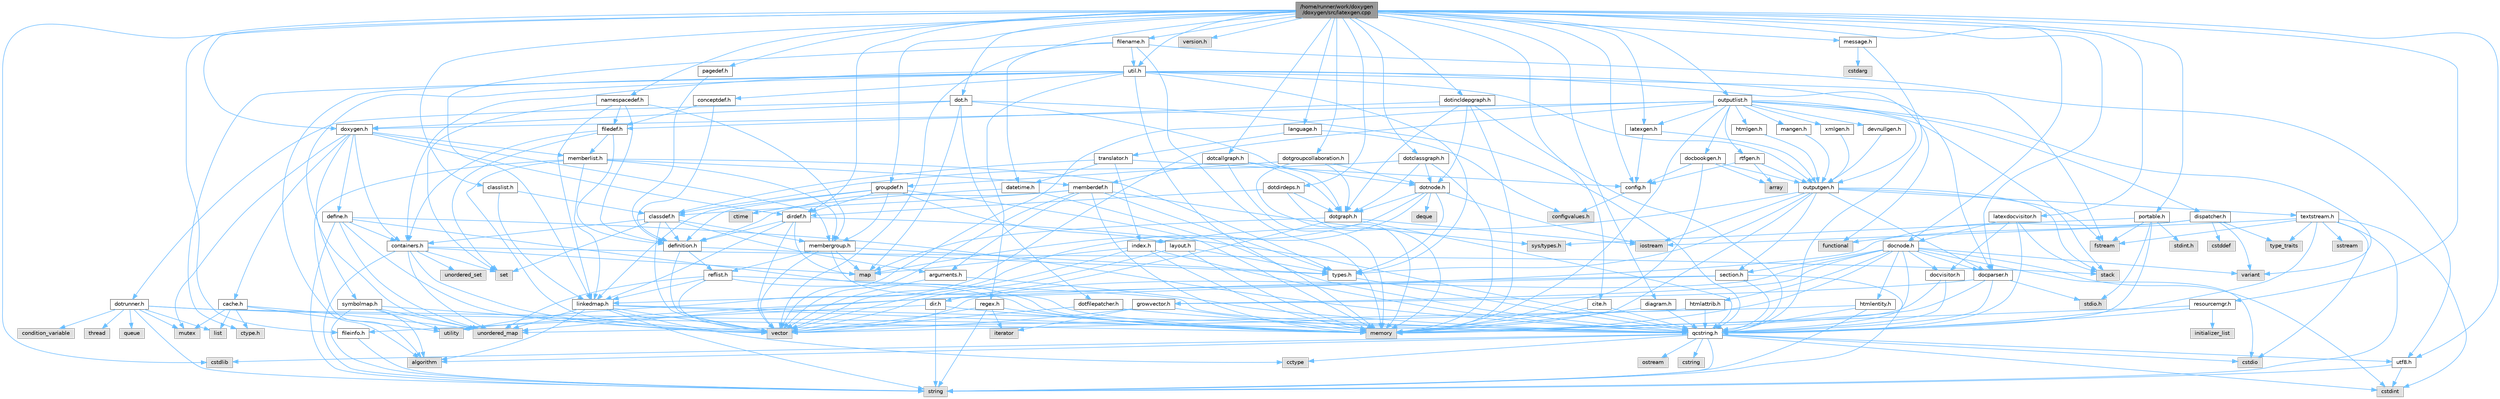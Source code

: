 digraph "/home/runner/work/doxygen/doxygen/src/latexgen.cpp"
{
 // INTERACTIVE_SVG=YES
 // LATEX_PDF_SIZE
  bgcolor="transparent";
  edge [fontname=Helvetica,fontsize=10,labelfontname=Helvetica,labelfontsize=10];
  node [fontname=Helvetica,fontsize=10,shape=box,height=0.2,width=0.4];
  Node1 [label="/home/runner/work/doxygen\l/doxygen/src/latexgen.cpp",height=0.2,width=0.4,color="gray40", fillcolor="grey60", style="filled", fontcolor="black",tooltip=" "];
  Node1 -> Node2 [color="steelblue1",style="solid"];
  Node2 [label="cstdlib",height=0.2,width=0.4,color="grey60", fillcolor="#E0E0E0", style="filled",tooltip=" "];
  Node1 -> Node3 [color="steelblue1",style="solid"];
  Node3 [label="latexgen.h",height=0.2,width=0.4,color="grey40", fillcolor="white", style="filled",URL="$d6/d9c/latexgen_8h.html",tooltip=" "];
  Node3 -> Node4 [color="steelblue1",style="solid"];
  Node4 [label="config.h",height=0.2,width=0.4,color="grey40", fillcolor="white", style="filled",URL="$db/d16/config_8h.html",tooltip=" "];
  Node4 -> Node5 [color="steelblue1",style="solid"];
  Node5 [label="configvalues.h",height=0.2,width=0.4,color="grey60", fillcolor="#E0E0E0", style="filled",tooltip=" "];
  Node3 -> Node6 [color="steelblue1",style="solid"];
  Node6 [label="outputgen.h",height=0.2,width=0.4,color="grey40", fillcolor="white", style="filled",URL="$df/d06/outputgen_8h.html",tooltip=" "];
  Node6 -> Node7 [color="steelblue1",style="solid"];
  Node7 [label="memory",height=0.2,width=0.4,color="grey60", fillcolor="#E0E0E0", style="filled",tooltip=" "];
  Node6 -> Node8 [color="steelblue1",style="solid"];
  Node8 [label="stack",height=0.2,width=0.4,color="grey60", fillcolor="#E0E0E0", style="filled",tooltip=" "];
  Node6 -> Node9 [color="steelblue1",style="solid"];
  Node9 [label="iostream",height=0.2,width=0.4,color="grey60", fillcolor="#E0E0E0", style="filled",tooltip=" "];
  Node6 -> Node10 [color="steelblue1",style="solid"];
  Node10 [label="fstream",height=0.2,width=0.4,color="grey60", fillcolor="#E0E0E0", style="filled",tooltip=" "];
  Node6 -> Node11 [color="steelblue1",style="solid"];
  Node11 [label="types.h",height=0.2,width=0.4,color="grey40", fillcolor="white", style="filled",URL="$d9/d49/types_8h.html",tooltip="This file contains a number of basic enums and types."];
  Node11 -> Node12 [color="steelblue1",style="solid"];
  Node12 [label="qcstring.h",height=0.2,width=0.4,color="grey40", fillcolor="white", style="filled",URL="$d7/d5c/qcstring_8h.html",tooltip=" "];
  Node12 -> Node13 [color="steelblue1",style="solid"];
  Node13 [label="string",height=0.2,width=0.4,color="grey60", fillcolor="#E0E0E0", style="filled",tooltip=" "];
  Node12 -> Node14 [color="steelblue1",style="solid"];
  Node14 [label="algorithm",height=0.2,width=0.4,color="grey60", fillcolor="#E0E0E0", style="filled",tooltip=" "];
  Node12 -> Node15 [color="steelblue1",style="solid"];
  Node15 [label="cctype",height=0.2,width=0.4,color="grey60", fillcolor="#E0E0E0", style="filled",tooltip=" "];
  Node12 -> Node16 [color="steelblue1",style="solid"];
  Node16 [label="cstring",height=0.2,width=0.4,color="grey60", fillcolor="#E0E0E0", style="filled",tooltip=" "];
  Node12 -> Node17 [color="steelblue1",style="solid"];
  Node17 [label="cstdio",height=0.2,width=0.4,color="grey60", fillcolor="#E0E0E0", style="filled",tooltip=" "];
  Node12 -> Node2 [color="steelblue1",style="solid"];
  Node12 -> Node18 [color="steelblue1",style="solid"];
  Node18 [label="cstdint",height=0.2,width=0.4,color="grey60", fillcolor="#E0E0E0", style="filled",tooltip=" "];
  Node12 -> Node19 [color="steelblue1",style="solid"];
  Node19 [label="ostream",height=0.2,width=0.4,color="grey60", fillcolor="#E0E0E0", style="filled",tooltip=" "];
  Node12 -> Node20 [color="steelblue1",style="solid"];
  Node20 [label="utf8.h",height=0.2,width=0.4,color="grey40", fillcolor="white", style="filled",URL="$db/d7c/utf8_8h.html",tooltip="Various UTF8 related helper functions."];
  Node20 -> Node18 [color="steelblue1",style="solid"];
  Node20 -> Node13 [color="steelblue1",style="solid"];
  Node6 -> Node21 [color="steelblue1",style="solid"];
  Node21 [label="index.h",height=0.2,width=0.4,color="grey40", fillcolor="white", style="filled",URL="$d1/db5/index_8h.html",tooltip=" "];
  Node21 -> Node7 [color="steelblue1",style="solid"];
  Node21 -> Node22 [color="steelblue1",style="solid"];
  Node22 [label="vector",height=0.2,width=0.4,color="grey60", fillcolor="#E0E0E0", style="filled",tooltip=" "];
  Node21 -> Node23 [color="steelblue1",style="solid"];
  Node23 [label="map",height=0.2,width=0.4,color="grey60", fillcolor="#E0E0E0", style="filled",tooltip=" "];
  Node21 -> Node12 [color="steelblue1",style="solid"];
  Node6 -> Node24 [color="steelblue1",style="solid"];
  Node24 [label="section.h",height=0.2,width=0.4,color="grey40", fillcolor="white", style="filled",URL="$d1/d2a/section_8h.html",tooltip=" "];
  Node24 -> Node13 [color="steelblue1",style="solid"];
  Node24 -> Node25 [color="steelblue1",style="solid"];
  Node25 [label="unordered_map",height=0.2,width=0.4,color="grey60", fillcolor="#E0E0E0", style="filled",tooltip=" "];
  Node24 -> Node12 [color="steelblue1",style="solid"];
  Node24 -> Node26 [color="steelblue1",style="solid"];
  Node26 [label="linkedmap.h",height=0.2,width=0.4,color="grey40", fillcolor="white", style="filled",URL="$da/de1/linkedmap_8h.html",tooltip=" "];
  Node26 -> Node25 [color="steelblue1",style="solid"];
  Node26 -> Node22 [color="steelblue1",style="solid"];
  Node26 -> Node7 [color="steelblue1",style="solid"];
  Node26 -> Node13 [color="steelblue1",style="solid"];
  Node26 -> Node14 [color="steelblue1",style="solid"];
  Node26 -> Node15 [color="steelblue1",style="solid"];
  Node26 -> Node12 [color="steelblue1",style="solid"];
  Node6 -> Node27 [color="steelblue1",style="solid"];
  Node27 [label="textstream.h",height=0.2,width=0.4,color="grey40", fillcolor="white", style="filled",URL="$d4/d7d/textstream_8h.html",tooltip=" "];
  Node27 -> Node13 [color="steelblue1",style="solid"];
  Node27 -> Node9 [color="steelblue1",style="solid"];
  Node27 -> Node28 [color="steelblue1",style="solid"];
  Node28 [label="sstream",height=0.2,width=0.4,color="grey60", fillcolor="#E0E0E0", style="filled",tooltip=" "];
  Node27 -> Node18 [color="steelblue1",style="solid"];
  Node27 -> Node17 [color="steelblue1",style="solid"];
  Node27 -> Node10 [color="steelblue1",style="solid"];
  Node27 -> Node29 [color="steelblue1",style="solid"];
  Node29 [label="type_traits",height=0.2,width=0.4,color="grey60", fillcolor="#E0E0E0", style="filled",tooltip=" "];
  Node27 -> Node12 [color="steelblue1",style="solid"];
  Node6 -> Node30 [color="steelblue1",style="solid"];
  Node30 [label="docparser.h",height=0.2,width=0.4,color="grey40", fillcolor="white", style="filled",URL="$de/d9c/docparser_8h.html",tooltip=" "];
  Node30 -> Node31 [color="steelblue1",style="solid"];
  Node31 [label="stdio.h",height=0.2,width=0.4,color="grey60", fillcolor="#E0E0E0", style="filled",tooltip=" "];
  Node30 -> Node7 [color="steelblue1",style="solid"];
  Node30 -> Node12 [color="steelblue1",style="solid"];
  Node30 -> Node32 [color="steelblue1",style="solid"];
  Node32 [label="growvector.h",height=0.2,width=0.4,color="grey40", fillcolor="white", style="filled",URL="$d7/d50/growvector_8h.html",tooltip=" "];
  Node32 -> Node22 [color="steelblue1",style="solid"];
  Node32 -> Node7 [color="steelblue1",style="solid"];
  Node32 -> Node33 [color="steelblue1",style="solid"];
  Node33 [label="iterator",height=0.2,width=0.4,color="grey60", fillcolor="#E0E0E0", style="filled",tooltip=" "];
  Node1 -> Node4 [color="steelblue1",style="solid"];
  Node1 -> Node34 [color="steelblue1",style="solid"];
  Node34 [label="message.h",height=0.2,width=0.4,color="grey40", fillcolor="white", style="filled",URL="$d2/d0d/message_8h.html",tooltip=" "];
  Node34 -> Node35 [color="steelblue1",style="solid"];
  Node35 [label="cstdarg",height=0.2,width=0.4,color="grey60", fillcolor="#E0E0E0", style="filled",tooltip=" "];
  Node34 -> Node12 [color="steelblue1",style="solid"];
  Node1 -> Node36 [color="steelblue1",style="solid"];
  Node36 [label="doxygen.h",height=0.2,width=0.4,color="grey40", fillcolor="white", style="filled",URL="$d1/da1/doxygen_8h.html",tooltip=" "];
  Node36 -> Node37 [color="steelblue1",style="solid"];
  Node37 [label="mutex",height=0.2,width=0.4,color="grey60", fillcolor="#E0E0E0", style="filled",tooltip=" "];
  Node36 -> Node38 [color="steelblue1",style="solid"];
  Node38 [label="containers.h",height=0.2,width=0.4,color="grey40", fillcolor="white", style="filled",URL="$d5/d75/containers_8h.html",tooltip=" "];
  Node38 -> Node22 [color="steelblue1",style="solid"];
  Node38 -> Node13 [color="steelblue1",style="solid"];
  Node38 -> Node39 [color="steelblue1",style="solid"];
  Node39 [label="set",height=0.2,width=0.4,color="grey60", fillcolor="#E0E0E0", style="filled",tooltip=" "];
  Node38 -> Node23 [color="steelblue1",style="solid"];
  Node38 -> Node40 [color="steelblue1",style="solid"];
  Node40 [label="unordered_set",height=0.2,width=0.4,color="grey60", fillcolor="#E0E0E0", style="filled",tooltip=" "];
  Node38 -> Node25 [color="steelblue1",style="solid"];
  Node38 -> Node8 [color="steelblue1",style="solid"];
  Node36 -> Node41 [color="steelblue1",style="solid"];
  Node41 [label="membergroup.h",height=0.2,width=0.4,color="grey40", fillcolor="white", style="filled",URL="$d9/d11/membergroup_8h.html",tooltip=" "];
  Node41 -> Node22 [color="steelblue1",style="solid"];
  Node41 -> Node23 [color="steelblue1",style="solid"];
  Node41 -> Node7 [color="steelblue1",style="solid"];
  Node41 -> Node11 [color="steelblue1",style="solid"];
  Node41 -> Node42 [color="steelblue1",style="solid"];
  Node42 [label="reflist.h",height=0.2,width=0.4,color="grey40", fillcolor="white", style="filled",URL="$d1/d02/reflist_8h.html",tooltip=" "];
  Node42 -> Node22 [color="steelblue1",style="solid"];
  Node42 -> Node25 [color="steelblue1",style="solid"];
  Node42 -> Node7 [color="steelblue1",style="solid"];
  Node42 -> Node12 [color="steelblue1",style="solid"];
  Node42 -> Node26 [color="steelblue1",style="solid"];
  Node36 -> Node43 [color="steelblue1",style="solid"];
  Node43 [label="dirdef.h",height=0.2,width=0.4,color="grey40", fillcolor="white", style="filled",URL="$d6/d15/dirdef_8h.html",tooltip=" "];
  Node43 -> Node22 [color="steelblue1",style="solid"];
  Node43 -> Node23 [color="steelblue1",style="solid"];
  Node43 -> Node12 [color="steelblue1",style="solid"];
  Node43 -> Node26 [color="steelblue1",style="solid"];
  Node43 -> Node44 [color="steelblue1",style="solid"];
  Node44 [label="definition.h",height=0.2,width=0.4,color="grey40", fillcolor="white", style="filled",URL="$df/da1/definition_8h.html",tooltip=" "];
  Node44 -> Node22 [color="steelblue1",style="solid"];
  Node44 -> Node11 [color="steelblue1",style="solid"];
  Node44 -> Node42 [color="steelblue1",style="solid"];
  Node36 -> Node45 [color="steelblue1",style="solid"];
  Node45 [label="memberlist.h",height=0.2,width=0.4,color="grey40", fillcolor="white", style="filled",URL="$dd/d78/memberlist_8h.html",tooltip=" "];
  Node45 -> Node22 [color="steelblue1",style="solid"];
  Node45 -> Node14 [color="steelblue1",style="solid"];
  Node45 -> Node46 [color="steelblue1",style="solid"];
  Node46 [label="memberdef.h",height=0.2,width=0.4,color="grey40", fillcolor="white", style="filled",URL="$d4/d46/memberdef_8h.html",tooltip=" "];
  Node46 -> Node22 [color="steelblue1",style="solid"];
  Node46 -> Node7 [color="steelblue1",style="solid"];
  Node46 -> Node47 [color="steelblue1",style="solid"];
  Node47 [label="sys/types.h",height=0.2,width=0.4,color="grey60", fillcolor="#E0E0E0", style="filled",tooltip=" "];
  Node46 -> Node11 [color="steelblue1",style="solid"];
  Node46 -> Node44 [color="steelblue1",style="solid"];
  Node46 -> Node48 [color="steelblue1",style="solid"];
  Node48 [label="arguments.h",height=0.2,width=0.4,color="grey40", fillcolor="white", style="filled",URL="$df/d9b/arguments_8h.html",tooltip=" "];
  Node48 -> Node22 [color="steelblue1",style="solid"];
  Node48 -> Node12 [color="steelblue1",style="solid"];
  Node46 -> Node49 [color="steelblue1",style="solid"];
  Node49 [label="classdef.h",height=0.2,width=0.4,color="grey40", fillcolor="white", style="filled",URL="$d1/da6/classdef_8h.html",tooltip=" "];
  Node49 -> Node22 [color="steelblue1",style="solid"];
  Node49 -> Node39 [color="steelblue1",style="solid"];
  Node49 -> Node38 [color="steelblue1",style="solid"];
  Node49 -> Node44 [color="steelblue1",style="solid"];
  Node49 -> Node48 [color="steelblue1",style="solid"];
  Node49 -> Node41 [color="steelblue1",style="solid"];
  Node45 -> Node26 [color="steelblue1",style="solid"];
  Node45 -> Node11 [color="steelblue1",style="solid"];
  Node45 -> Node41 [color="steelblue1",style="solid"];
  Node36 -> Node50 [color="steelblue1",style="solid"];
  Node50 [label="define.h",height=0.2,width=0.4,color="grey40", fillcolor="white", style="filled",URL="$df/d67/define_8h.html",tooltip=" "];
  Node50 -> Node22 [color="steelblue1",style="solid"];
  Node50 -> Node7 [color="steelblue1",style="solid"];
  Node50 -> Node13 [color="steelblue1",style="solid"];
  Node50 -> Node25 [color="steelblue1",style="solid"];
  Node50 -> Node12 [color="steelblue1",style="solid"];
  Node50 -> Node38 [color="steelblue1",style="solid"];
  Node36 -> Node51 [color="steelblue1",style="solid"];
  Node51 [label="cache.h",height=0.2,width=0.4,color="grey40", fillcolor="white", style="filled",URL="$d3/d26/cache_8h.html",tooltip=" "];
  Node51 -> Node52 [color="steelblue1",style="solid"];
  Node52 [label="list",height=0.2,width=0.4,color="grey60", fillcolor="#E0E0E0", style="filled",tooltip=" "];
  Node51 -> Node25 [color="steelblue1",style="solid"];
  Node51 -> Node37 [color="steelblue1",style="solid"];
  Node51 -> Node53 [color="steelblue1",style="solid"];
  Node53 [label="utility",height=0.2,width=0.4,color="grey60", fillcolor="#E0E0E0", style="filled",tooltip=" "];
  Node51 -> Node54 [color="steelblue1",style="solid"];
  Node54 [label="ctype.h",height=0.2,width=0.4,color="grey60", fillcolor="#E0E0E0", style="filled",tooltip=" "];
  Node36 -> Node55 [color="steelblue1",style="solid"];
  Node55 [label="symbolmap.h",height=0.2,width=0.4,color="grey40", fillcolor="white", style="filled",URL="$d7/ddd/symbolmap_8h.html",tooltip=" "];
  Node55 -> Node14 [color="steelblue1",style="solid"];
  Node55 -> Node25 [color="steelblue1",style="solid"];
  Node55 -> Node22 [color="steelblue1",style="solid"];
  Node55 -> Node13 [color="steelblue1",style="solid"];
  Node55 -> Node53 [color="steelblue1",style="solid"];
  Node1 -> Node56 [color="steelblue1",style="solid"];
  Node56 [label="util.h",height=0.2,width=0.4,color="grey40", fillcolor="white", style="filled",URL="$d8/d3c/util_8h.html",tooltip="A bunch of utility functions."];
  Node56 -> Node7 [color="steelblue1",style="solid"];
  Node56 -> Node25 [color="steelblue1",style="solid"];
  Node56 -> Node14 [color="steelblue1",style="solid"];
  Node56 -> Node57 [color="steelblue1",style="solid"];
  Node57 [label="functional",height=0.2,width=0.4,color="grey60", fillcolor="#E0E0E0", style="filled",tooltip=" "];
  Node56 -> Node10 [color="steelblue1",style="solid"];
  Node56 -> Node54 [color="steelblue1",style="solid"];
  Node56 -> Node11 [color="steelblue1",style="solid"];
  Node56 -> Node30 [color="steelblue1",style="solid"];
  Node56 -> Node38 [color="steelblue1",style="solid"];
  Node56 -> Node6 [color="steelblue1",style="solid"];
  Node56 -> Node58 [color="steelblue1",style="solid"];
  Node58 [label="regex.h",height=0.2,width=0.4,color="grey40", fillcolor="white", style="filled",URL="$d1/d21/regex_8h.html",tooltip=" "];
  Node58 -> Node7 [color="steelblue1",style="solid"];
  Node58 -> Node13 [color="steelblue1",style="solid"];
  Node58 -> Node22 [color="steelblue1",style="solid"];
  Node58 -> Node33 [color="steelblue1",style="solid"];
  Node56 -> Node59 [color="steelblue1",style="solid"];
  Node59 [label="conceptdef.h",height=0.2,width=0.4,color="grey40", fillcolor="white", style="filled",URL="$da/df1/conceptdef_8h.html",tooltip=" "];
  Node59 -> Node44 [color="steelblue1",style="solid"];
  Node59 -> Node60 [color="steelblue1",style="solid"];
  Node60 [label="filedef.h",height=0.2,width=0.4,color="grey40", fillcolor="white", style="filled",URL="$d4/d3a/filedef_8h.html",tooltip=" "];
  Node60 -> Node39 [color="steelblue1",style="solid"];
  Node60 -> Node44 [color="steelblue1",style="solid"];
  Node60 -> Node45 [color="steelblue1",style="solid"];
  Node60 -> Node38 [color="steelblue1",style="solid"];
  Node1 -> Node61 [color="steelblue1",style="solid"];
  Node61 [label="diagram.h",height=0.2,width=0.4,color="grey40", fillcolor="white", style="filled",URL="$d9/d1b/diagram_8h.html",tooltip=" "];
  Node61 -> Node7 [color="steelblue1",style="solid"];
  Node61 -> Node12 [color="steelblue1",style="solid"];
  Node1 -> Node62 [color="steelblue1",style="solid"];
  Node62 [label="language.h",height=0.2,width=0.4,color="grey40", fillcolor="white", style="filled",URL="$d8/dce/language_8h.html",tooltip=" "];
  Node62 -> Node63 [color="steelblue1",style="solid"];
  Node63 [label="translator.h",height=0.2,width=0.4,color="grey40", fillcolor="white", style="filled",URL="$d9/df1/translator_8h.html",tooltip=" "];
  Node63 -> Node49 [color="steelblue1",style="solid"];
  Node63 -> Node4 [color="steelblue1",style="solid"];
  Node63 -> Node64 [color="steelblue1",style="solid"];
  Node64 [label="datetime.h",height=0.2,width=0.4,color="grey40", fillcolor="white", style="filled",URL="$de/d1b/datetime_8h.html",tooltip=" "];
  Node64 -> Node65 [color="steelblue1",style="solid"];
  Node65 [label="ctime",height=0.2,width=0.4,color="grey60", fillcolor="#E0E0E0", style="filled",tooltip=" "];
  Node64 -> Node12 [color="steelblue1",style="solid"];
  Node63 -> Node21 [color="steelblue1",style="solid"];
  Node62 -> Node5 [color="steelblue1",style="solid"];
  Node1 -> Node66 [color="steelblue1",style="solid"];
  Node66 [label="version.h",height=0.2,width=0.4,color="grey60", fillcolor="#E0E0E0", style="filled",tooltip=" "];
  Node1 -> Node67 [color="steelblue1",style="solid"];
  Node67 [label="dot.h",height=0.2,width=0.4,color="grey40", fillcolor="white", style="filled",URL="$d6/d4a/dot_8h.html",tooltip=" "];
  Node67 -> Node23 [color="steelblue1",style="solid"];
  Node67 -> Node12 [color="steelblue1",style="solid"];
  Node67 -> Node68 [color="steelblue1",style="solid"];
  Node68 [label="dotgraph.h",height=0.2,width=0.4,color="grey40", fillcolor="white", style="filled",URL="$d0/daa/dotgraph_8h.html",tooltip=" "];
  Node68 -> Node9 [color="steelblue1",style="solid"];
  Node68 -> Node23 [color="steelblue1",style="solid"];
  Node68 -> Node12 [color="steelblue1",style="solid"];
  Node68 -> Node69 [color="steelblue1",style="solid"];
  Node69 [label="dir.h",height=0.2,width=0.4,color="grey40", fillcolor="white", style="filled",URL="$df/d9c/dir_8h.html",tooltip=" "];
  Node69 -> Node13 [color="steelblue1",style="solid"];
  Node69 -> Node7 [color="steelblue1",style="solid"];
  Node69 -> Node70 [color="steelblue1",style="solid"];
  Node70 [label="fileinfo.h",height=0.2,width=0.4,color="grey40", fillcolor="white", style="filled",URL="$df/d45/fileinfo_8h.html",tooltip=" "];
  Node70 -> Node13 [color="steelblue1",style="solid"];
  Node67 -> Node71 [color="steelblue1",style="solid"];
  Node71 [label="dotfilepatcher.h",height=0.2,width=0.4,color="grey40", fillcolor="white", style="filled",URL="$d3/d38/dotfilepatcher_8h.html",tooltip=" "];
  Node71 -> Node22 [color="steelblue1",style="solid"];
  Node71 -> Node12 [color="steelblue1",style="solid"];
  Node67 -> Node72 [color="steelblue1",style="solid"];
  Node72 [label="dotrunner.h",height=0.2,width=0.4,color="grey40", fillcolor="white", style="filled",URL="$d2/dd1/dotrunner_8h.html",tooltip=" "];
  Node72 -> Node13 [color="steelblue1",style="solid"];
  Node72 -> Node73 [color="steelblue1",style="solid"];
  Node73 [label="thread",height=0.2,width=0.4,color="grey60", fillcolor="#E0E0E0", style="filled",tooltip=" "];
  Node72 -> Node52 [color="steelblue1",style="solid"];
  Node72 -> Node74 [color="steelblue1",style="solid"];
  Node74 [label="queue",height=0.2,width=0.4,color="grey60", fillcolor="#E0E0E0", style="filled",tooltip=" "];
  Node72 -> Node37 [color="steelblue1",style="solid"];
  Node72 -> Node75 [color="steelblue1",style="solid"];
  Node75 [label="condition_variable",height=0.2,width=0.4,color="grey60", fillcolor="#E0E0E0", style="filled",tooltip=" "];
  Node72 -> Node7 [color="steelblue1",style="solid"];
  Node72 -> Node12 [color="steelblue1",style="solid"];
  Node67 -> Node36 [color="steelblue1",style="solid"];
  Node1 -> Node76 [color="steelblue1",style="solid"];
  Node76 [label="dotcallgraph.h",height=0.2,width=0.4,color="grey40", fillcolor="white", style="filled",URL="$dc/dcf/dotcallgraph_8h.html",tooltip=" "];
  Node76 -> Node7 [color="steelblue1",style="solid"];
  Node76 -> Node77 [color="steelblue1",style="solid"];
  Node77 [label="dotnode.h",height=0.2,width=0.4,color="grey40", fillcolor="white", style="filled",URL="$d8/d3b/dotnode_8h.html",tooltip=" "];
  Node77 -> Node22 [color="steelblue1",style="solid"];
  Node77 -> Node23 [color="steelblue1",style="solid"];
  Node77 -> Node78 [color="steelblue1",style="solid"];
  Node78 [label="deque",height=0.2,width=0.4,color="grey60", fillcolor="#E0E0E0", style="filled",tooltip=" "];
  Node77 -> Node9 [color="steelblue1",style="solid"];
  Node77 -> Node11 [color="steelblue1",style="solid"];
  Node77 -> Node68 [color="steelblue1",style="solid"];
  Node76 -> Node68 [color="steelblue1",style="solid"];
  Node76 -> Node46 [color="steelblue1",style="solid"];
  Node1 -> Node79 [color="steelblue1",style="solid"];
  Node79 [label="dotclassgraph.h",height=0.2,width=0.4,color="grey40", fillcolor="white", style="filled",URL="$d5/d04/dotclassgraph_8h.html",tooltip=" "];
  Node79 -> Node7 [color="steelblue1",style="solid"];
  Node79 -> Node49 [color="steelblue1",style="solid"];
  Node79 -> Node77 [color="steelblue1",style="solid"];
  Node79 -> Node68 [color="steelblue1",style="solid"];
  Node1 -> Node80 [color="steelblue1",style="solid"];
  Node80 [label="dotdirdeps.h",height=0.2,width=0.4,color="grey40", fillcolor="white", style="filled",URL="$d3/dcf/dotdirdeps_8h.html",tooltip=" "];
  Node80 -> Node7 [color="steelblue1",style="solid"];
  Node80 -> Node68 [color="steelblue1",style="solid"];
  Node80 -> Node43 [color="steelblue1",style="solid"];
  Node1 -> Node81 [color="steelblue1",style="solid"];
  Node81 [label="dotgroupcollaboration.h",height=0.2,width=0.4,color="grey40", fillcolor="white", style="filled",URL="$d7/d99/dotgroupcollaboration_8h.html",tooltip=" "];
  Node81 -> Node7 [color="steelblue1",style="solid"];
  Node81 -> Node77 [color="steelblue1",style="solid"];
  Node81 -> Node68 [color="steelblue1",style="solid"];
  Node81 -> Node82 [color="steelblue1",style="solid"];
  Node82 [label="groupdef.h",height=0.2,width=0.4,color="grey40", fillcolor="white", style="filled",URL="$d1/de6/groupdef_8h.html",tooltip=" "];
  Node82 -> Node7 [color="steelblue1",style="solid"];
  Node82 -> Node44 [color="steelblue1",style="solid"];
  Node82 -> Node43 [color="steelblue1",style="solid"];
  Node82 -> Node83 [color="steelblue1",style="solid"];
  Node83 [label="layout.h",height=0.2,width=0.4,color="grey40", fillcolor="white", style="filled",URL="$db/d51/layout_8h.html",tooltip=" "];
  Node83 -> Node7 [color="steelblue1",style="solid"];
  Node83 -> Node22 [color="steelblue1",style="solid"];
  Node83 -> Node11 [color="steelblue1",style="solid"];
  Node82 -> Node41 [color="steelblue1",style="solid"];
  Node82 -> Node26 [color="steelblue1",style="solid"];
  Node1 -> Node84 [color="steelblue1",style="solid"];
  Node84 [label="dotincldepgraph.h",height=0.2,width=0.4,color="grey40", fillcolor="white", style="filled",URL="$dd/d8c/dotincldepgraph_8h.html",tooltip=" "];
  Node84 -> Node7 [color="steelblue1",style="solid"];
  Node84 -> Node12 [color="steelblue1",style="solid"];
  Node84 -> Node60 [color="steelblue1",style="solid"];
  Node84 -> Node77 [color="steelblue1",style="solid"];
  Node84 -> Node68 [color="steelblue1",style="solid"];
  Node1 -> Node85 [color="steelblue1",style="solid"];
  Node85 [label="pagedef.h",height=0.2,width=0.4,color="grey40", fillcolor="white", style="filled",URL="$dd/d66/pagedef_8h.html",tooltip=" "];
  Node85 -> Node44 [color="steelblue1",style="solid"];
  Node1 -> Node30 [color="steelblue1",style="solid"];
  Node1 -> Node86 [color="steelblue1",style="solid"];
  Node86 [label="docnode.h",height=0.2,width=0.4,color="grey40", fillcolor="white", style="filled",URL="$de/d2b/docnode_8h.html",tooltip=" "];
  Node86 -> Node17 [color="steelblue1",style="solid"];
  Node86 -> Node18 [color="steelblue1",style="solid"];
  Node86 -> Node22 [color="steelblue1",style="solid"];
  Node86 -> Node7 [color="steelblue1",style="solid"];
  Node86 -> Node87 [color="steelblue1",style="solid"];
  Node87 [label="variant",height=0.2,width=0.4,color="grey60", fillcolor="#E0E0E0", style="filled",tooltip=" "];
  Node86 -> Node12 [color="steelblue1",style="solid"];
  Node86 -> Node88 [color="steelblue1",style="solid"];
  Node88 [label="docvisitor.h",height=0.2,width=0.4,color="grey40", fillcolor="white", style="filled",URL="$d2/d3c/docvisitor_8h.html",tooltip=" "];
  Node88 -> Node7 [color="steelblue1",style="solid"];
  Node88 -> Node12 [color="steelblue1",style="solid"];
  Node86 -> Node30 [color="steelblue1",style="solid"];
  Node86 -> Node89 [color="steelblue1",style="solid"];
  Node89 [label="htmlattrib.h",height=0.2,width=0.4,color="grey40", fillcolor="white", style="filled",URL="$d0/d73/htmlattrib_8h.html",tooltip=" "];
  Node89 -> Node22 [color="steelblue1",style="solid"];
  Node89 -> Node12 [color="steelblue1",style="solid"];
  Node86 -> Node90 [color="steelblue1",style="solid"];
  Node90 [label="htmlentity.h",height=0.2,width=0.4,color="grey40", fillcolor="white", style="filled",URL="$db/dc6/htmlentity_8h.html",tooltip=" "];
  Node90 -> Node25 [color="steelblue1",style="solid"];
  Node90 -> Node13 [color="steelblue1",style="solid"];
  Node90 -> Node12 [color="steelblue1",style="solid"];
  Node86 -> Node32 [color="steelblue1",style="solid"];
  Node86 -> Node24 [color="steelblue1",style="solid"];
  Node1 -> Node91 [color="steelblue1",style="solid"];
  Node91 [label="latexdocvisitor.h",height=0.2,width=0.4,color="grey40", fillcolor="white", style="filled",URL="$d8/d99/latexdocvisitor_8h.html",tooltip=" "];
  Node91 -> Node8 [color="steelblue1",style="solid"];
  Node91 -> Node12 [color="steelblue1",style="solid"];
  Node91 -> Node88 [color="steelblue1",style="solid"];
  Node91 -> Node86 [color="steelblue1",style="solid"];
  Node1 -> Node43 [color="steelblue1",style="solid"];
  Node1 -> Node92 [color="steelblue1",style="solid"];
  Node92 [label="cite.h",height=0.2,width=0.4,color="grey40", fillcolor="white", style="filled",URL="$d7/d69/cite_8h.html",tooltip=" "];
  Node92 -> Node7 [color="steelblue1",style="solid"];
  Node92 -> Node12 [color="steelblue1",style="solid"];
  Node1 -> Node82 [color="steelblue1",style="solid"];
  Node1 -> Node93 [color="steelblue1",style="solid"];
  Node93 [label="classlist.h",height=0.2,width=0.4,color="grey40", fillcolor="white", style="filled",URL="$d2/df8/classlist_8h.html",tooltip=" "];
  Node93 -> Node26 [color="steelblue1",style="solid"];
  Node93 -> Node49 [color="steelblue1",style="solid"];
  Node1 -> Node94 [color="steelblue1",style="solid"];
  Node94 [label="namespacedef.h",height=0.2,width=0.4,color="grey40", fillcolor="white", style="filled",URL="$d7/d97/namespacedef_8h.html",tooltip=" "];
  Node94 -> Node39 [color="steelblue1",style="solid"];
  Node94 -> Node44 [color="steelblue1",style="solid"];
  Node94 -> Node60 [color="steelblue1",style="solid"];
  Node94 -> Node26 [color="steelblue1",style="solid"];
  Node94 -> Node41 [color="steelblue1",style="solid"];
  Node1 -> Node95 [color="steelblue1",style="solid"];
  Node95 [label="filename.h",height=0.2,width=0.4,color="grey40", fillcolor="white", style="filled",URL="$dc/dd6/filename_8h.html",tooltip=" "];
  Node95 -> Node7 [color="steelblue1",style="solid"];
  Node95 -> Node22 [color="steelblue1",style="solid"];
  Node95 -> Node26 [color="steelblue1",style="solid"];
  Node95 -> Node20 [color="steelblue1",style="solid"];
  Node95 -> Node56 [color="steelblue1",style="solid"];
  Node1 -> Node96 [color="steelblue1",style="solid"];
  Node96 [label="resourcemgr.h",height=0.2,width=0.4,color="grey40", fillcolor="white", style="filled",URL="$d6/d07/resourcemgr_8h.html",tooltip=" "];
  Node96 -> Node7 [color="steelblue1",style="solid"];
  Node96 -> Node97 [color="steelblue1",style="solid"];
  Node97 [label="initializer_list",height=0.2,width=0.4,color="grey60", fillcolor="#E0E0E0", style="filled",tooltip=" "];
  Node96 -> Node12 [color="steelblue1",style="solid"];
  Node1 -> Node98 [color="steelblue1",style="solid"];
  Node98 [label="portable.h",height=0.2,width=0.4,color="grey40", fillcolor="white", style="filled",URL="$d2/de2/portable_8h.html",tooltip="Portable versions of functions that are platform dependent."];
  Node98 -> Node31 [color="steelblue1",style="solid"];
  Node98 -> Node47 [color="steelblue1",style="solid"];
  Node98 -> Node99 [color="steelblue1",style="solid"];
  Node99 [label="stdint.h",height=0.2,width=0.4,color="grey60", fillcolor="#E0E0E0", style="filled",tooltip=" "];
  Node98 -> Node10 [color="steelblue1",style="solid"];
  Node98 -> Node12 [color="steelblue1",style="solid"];
  Node1 -> Node70 [color="steelblue1",style="solid"];
  Node1 -> Node20 [color="steelblue1",style="solid"];
  Node1 -> Node64 [color="steelblue1",style="solid"];
  Node1 -> Node100 [color="steelblue1",style="solid"];
  Node100 [label="outputlist.h",height=0.2,width=0.4,color="grey40", fillcolor="white", style="filled",URL="$d2/db9/outputlist_8h.html",tooltip=" "];
  Node100 -> Node53 [color="steelblue1",style="solid"];
  Node100 -> Node22 [color="steelblue1",style="solid"];
  Node100 -> Node7 [color="steelblue1",style="solid"];
  Node100 -> Node87 [color="steelblue1",style="solid"];
  Node100 -> Node8 [color="steelblue1",style="solid"];
  Node100 -> Node6 [color="steelblue1",style="solid"];
  Node100 -> Node36 [color="steelblue1",style="solid"];
  Node100 -> Node101 [color="steelblue1",style="solid"];
  Node101 [label="dispatcher.h",height=0.2,width=0.4,color="grey40", fillcolor="white", style="filled",URL="$da/d73/dispatcher_8h.html",tooltip=" "];
  Node101 -> Node102 [color="steelblue1",style="solid"];
  Node102 [label="cstddef",height=0.2,width=0.4,color="grey60", fillcolor="#E0E0E0", style="filled",tooltip=" "];
  Node101 -> Node53 [color="steelblue1",style="solid"];
  Node101 -> Node57 [color="steelblue1",style="solid"];
  Node101 -> Node87 [color="steelblue1",style="solid"];
  Node101 -> Node29 [color="steelblue1",style="solid"];
  Node100 -> Node103 [color="steelblue1",style="solid"];
  Node103 [label="htmlgen.h",height=0.2,width=0.4,color="grey40", fillcolor="white", style="filled",URL="$d8/d56/htmlgen_8h.html",tooltip=" "];
  Node103 -> Node6 [color="steelblue1",style="solid"];
  Node100 -> Node3 [color="steelblue1",style="solid"];
  Node100 -> Node104 [color="steelblue1",style="solid"];
  Node104 [label="rtfgen.h",height=0.2,width=0.4,color="grey40", fillcolor="white", style="filled",URL="$d4/daa/rtfgen_8h.html",tooltip=" "];
  Node104 -> Node105 [color="steelblue1",style="solid"];
  Node105 [label="array",height=0.2,width=0.4,color="grey60", fillcolor="#E0E0E0", style="filled",tooltip=" "];
  Node104 -> Node4 [color="steelblue1",style="solid"];
  Node104 -> Node6 [color="steelblue1",style="solid"];
  Node100 -> Node106 [color="steelblue1",style="solid"];
  Node106 [label="mangen.h",height=0.2,width=0.4,color="grey40", fillcolor="white", style="filled",URL="$da/dc0/mangen_8h.html",tooltip=" "];
  Node106 -> Node6 [color="steelblue1",style="solid"];
  Node100 -> Node107 [color="steelblue1",style="solid"];
  Node107 [label="docbookgen.h",height=0.2,width=0.4,color="grey40", fillcolor="white", style="filled",URL="$de/dea/docbookgen_8h.html",tooltip=" "];
  Node107 -> Node7 [color="steelblue1",style="solid"];
  Node107 -> Node105 [color="steelblue1",style="solid"];
  Node107 -> Node4 [color="steelblue1",style="solid"];
  Node107 -> Node6 [color="steelblue1",style="solid"];
  Node100 -> Node108 [color="steelblue1",style="solid"];
  Node108 [label="xmlgen.h",height=0.2,width=0.4,color="grey40", fillcolor="white", style="filled",URL="$d9/d67/xmlgen_8h.html",tooltip=" "];
  Node108 -> Node6 [color="steelblue1",style="solid"];
  Node100 -> Node109 [color="steelblue1",style="solid"];
  Node109 [label="devnullgen.h",height=0.2,width=0.4,color="grey40", fillcolor="white", style="filled",URL="$d8/de5/devnullgen_8h.html",tooltip=" "];
  Node109 -> Node6 [color="steelblue1",style="solid"];
}
